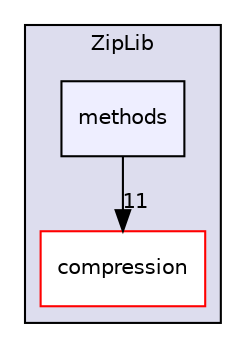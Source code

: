 digraph "source/ZipLib/methods" {
  compound=true
  node [ fontsize="10", fontname="Helvetica"];
  edge [ labelfontsize="10", labelfontname="Helvetica"];
  subgraph clusterdir_e1dba513ee2df986e3034746d268cf36 {
    graph [ bgcolor="#ddddee", pencolor="black", label="ZipLib" fontname="Helvetica", fontsize="10", URL="dir_e1dba513ee2df986e3034746d268cf36.html"]
  dir_88ba5bba62e789d30998ea1f89fddce3 [shape=box label="compression" fillcolor="white" style="filled" color="red" URL="dir_88ba5bba62e789d30998ea1f89fddce3.html"];
  dir_4dfe7220c9f54c9929e52f04f14e2f6c [shape=box, label="methods", style="filled", fillcolor="#eeeeff", pencolor="black", URL="dir_4dfe7220c9f54c9929e52f04f14e2f6c.html"];
  }
  dir_4dfe7220c9f54c9929e52f04f14e2f6c->dir_88ba5bba62e789d30998ea1f89fddce3 [headlabel="11", labeldistance=1.5 headhref="dir_000019_000006.html"];
}
